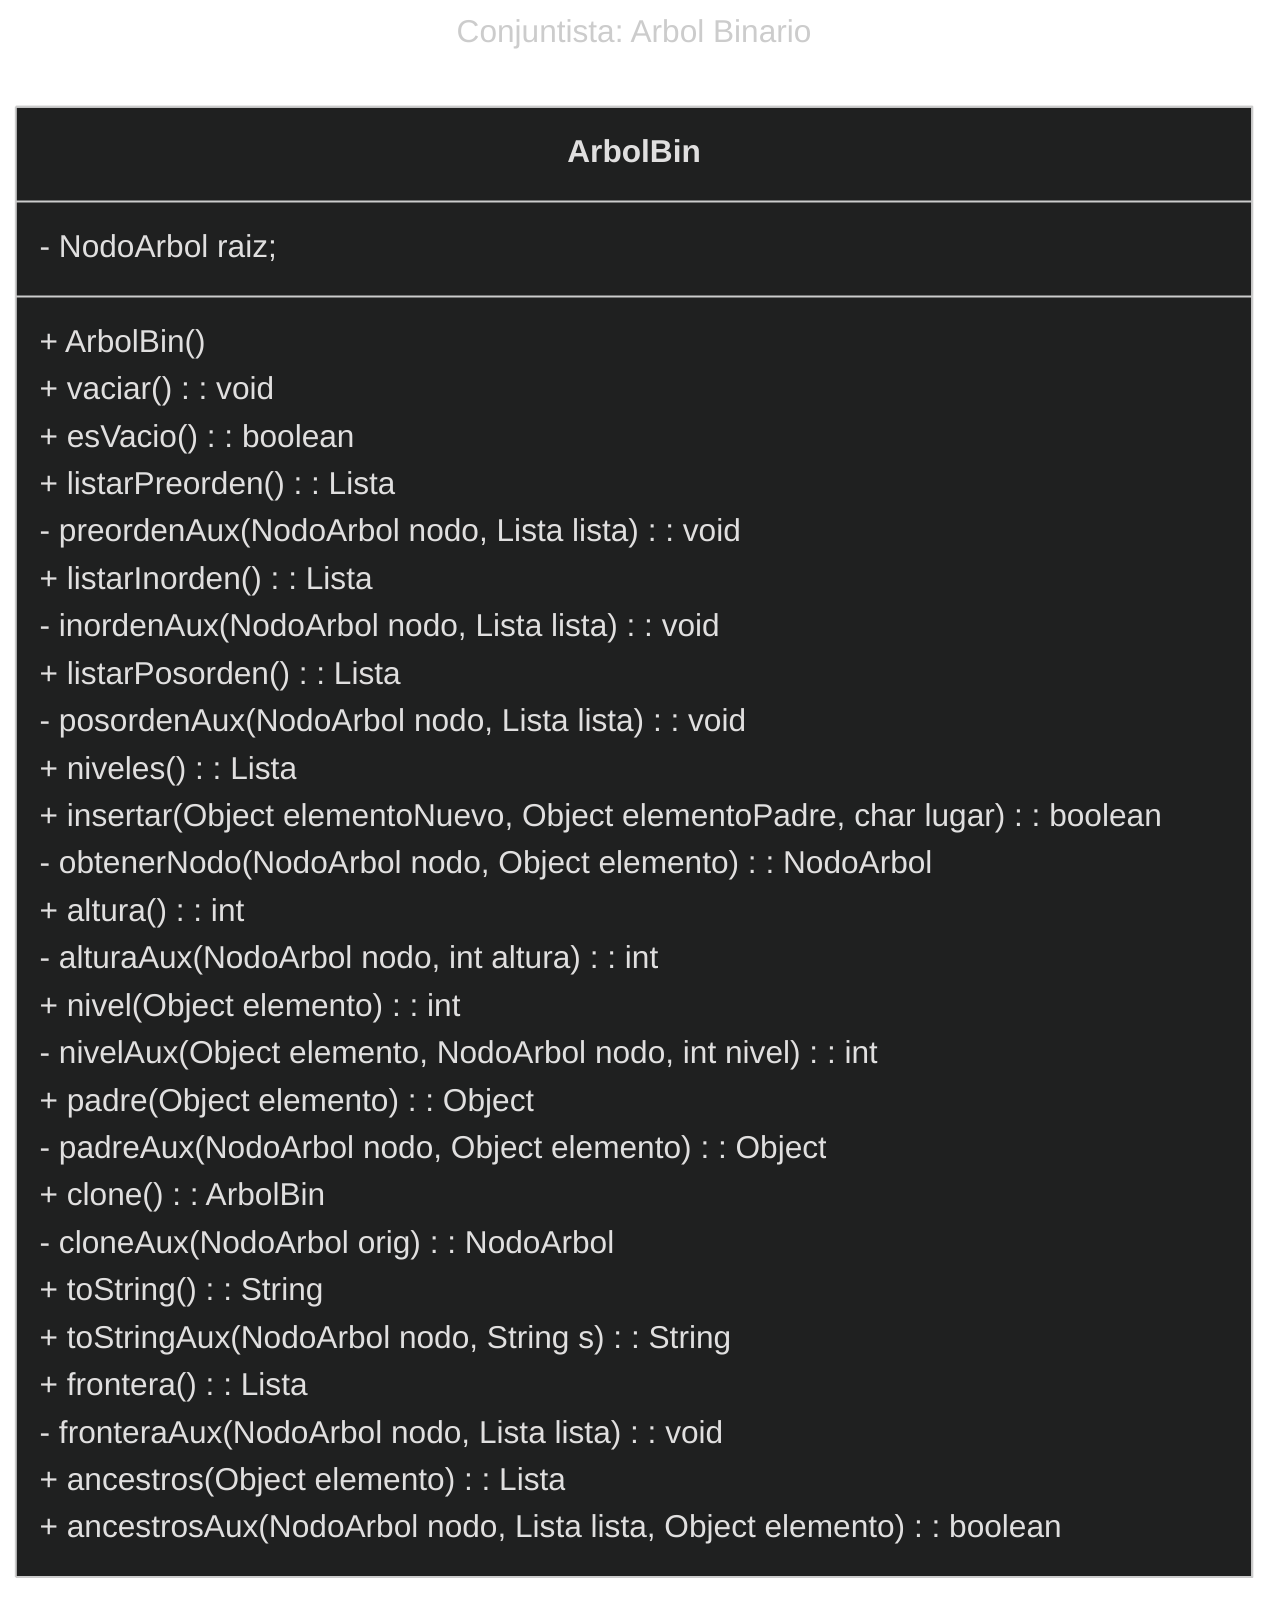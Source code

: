 ---
title: "Conjuntista: Arbol Binario"
---
%%{ init: { "theme": "dark" } }%%
classDiagram
  direction RL

class ArbolBin {
  - NodoArbol raiz;
  + ArbolBin()
  + vaciar(): void 
  + esVacio(): boolean 
  + listarPreorden(): Lista 
  - preordenAux(NodoArbol nodo, Lista lista): void 
  + listarInorden(): Lista 
  - inordenAux(NodoArbol nodo, Lista lista): void 
  + listarPosorden(): Lista 
  - posordenAux(NodoArbol nodo, Lista lista): void 
  + niveles(): Lista 
  + insertar(Object elementoNuevo, Object elementoPadre, char lugar): boolean 
  - obtenerNodo(NodoArbol nodo, Object elemento): NodoArbol 
  + altura(): int 
  - alturaAux(NodoArbol nodo, int altura): int 
  + nivel(Object elemento): int 
  - nivelAux(Object elemento, NodoArbol nodo, int nivel): int 
  + padre(Object elemento): Object 
  - padreAux(NodoArbol nodo, Object elemento): Object 
  + clone(): ArbolBin 
  - cloneAux(NodoArbol orig): NodoArbol 
  + toString(): String 
  + toStringAux(NodoArbol nodo, String s): String 
  + frontera(): Lista 
  - fronteraAux(NodoArbol nodo, Lista lista): void 
  + ancestros(Object elemento): Lista 
  + ancestrosAux(NodoArbol nodo, Lista lista, Object elemento): boolean 
}